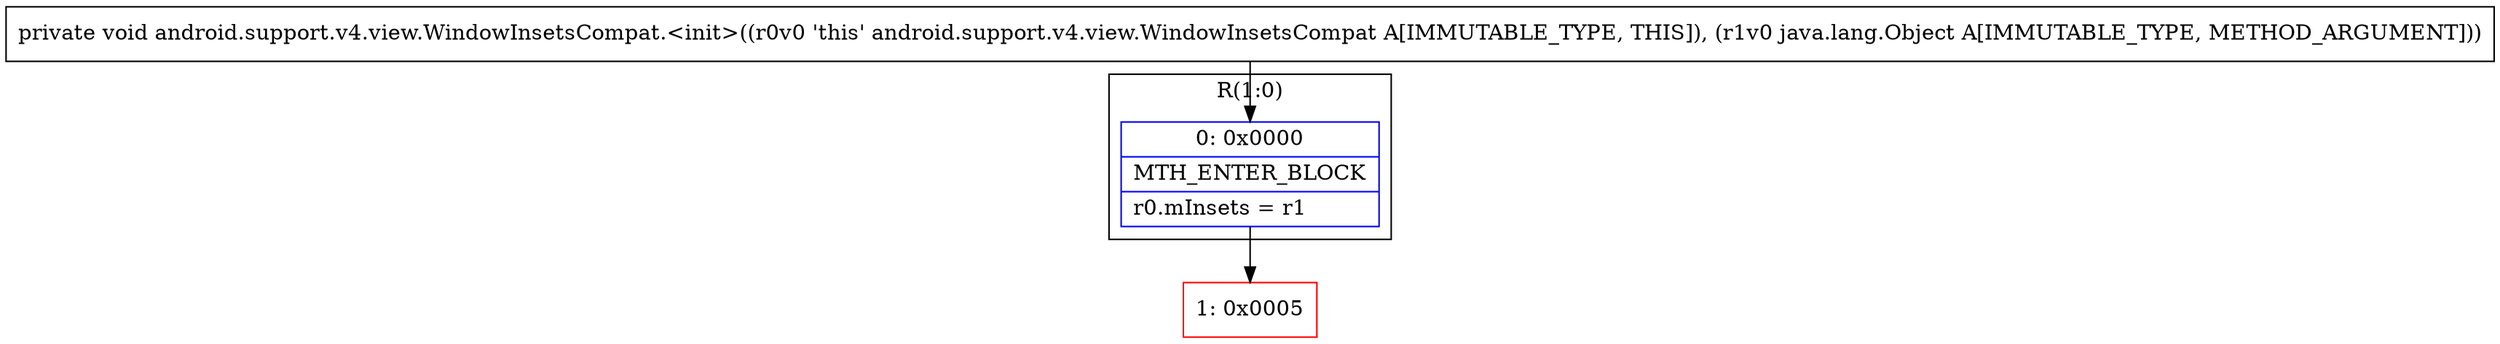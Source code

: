 digraph "CFG forandroid.support.v4.view.WindowInsetsCompat.\<init\>(Ljava\/lang\/Object;)V" {
subgraph cluster_Region_1030790949 {
label = "R(1:0)";
node [shape=record,color=blue];
Node_0 [shape=record,label="{0\:\ 0x0000|MTH_ENTER_BLOCK\l|r0.mInsets = r1\l}"];
}
Node_1 [shape=record,color=red,label="{1\:\ 0x0005}"];
MethodNode[shape=record,label="{private void android.support.v4.view.WindowInsetsCompat.\<init\>((r0v0 'this' android.support.v4.view.WindowInsetsCompat A[IMMUTABLE_TYPE, THIS]), (r1v0 java.lang.Object A[IMMUTABLE_TYPE, METHOD_ARGUMENT])) }"];
MethodNode -> Node_0;
Node_0 -> Node_1;
}

